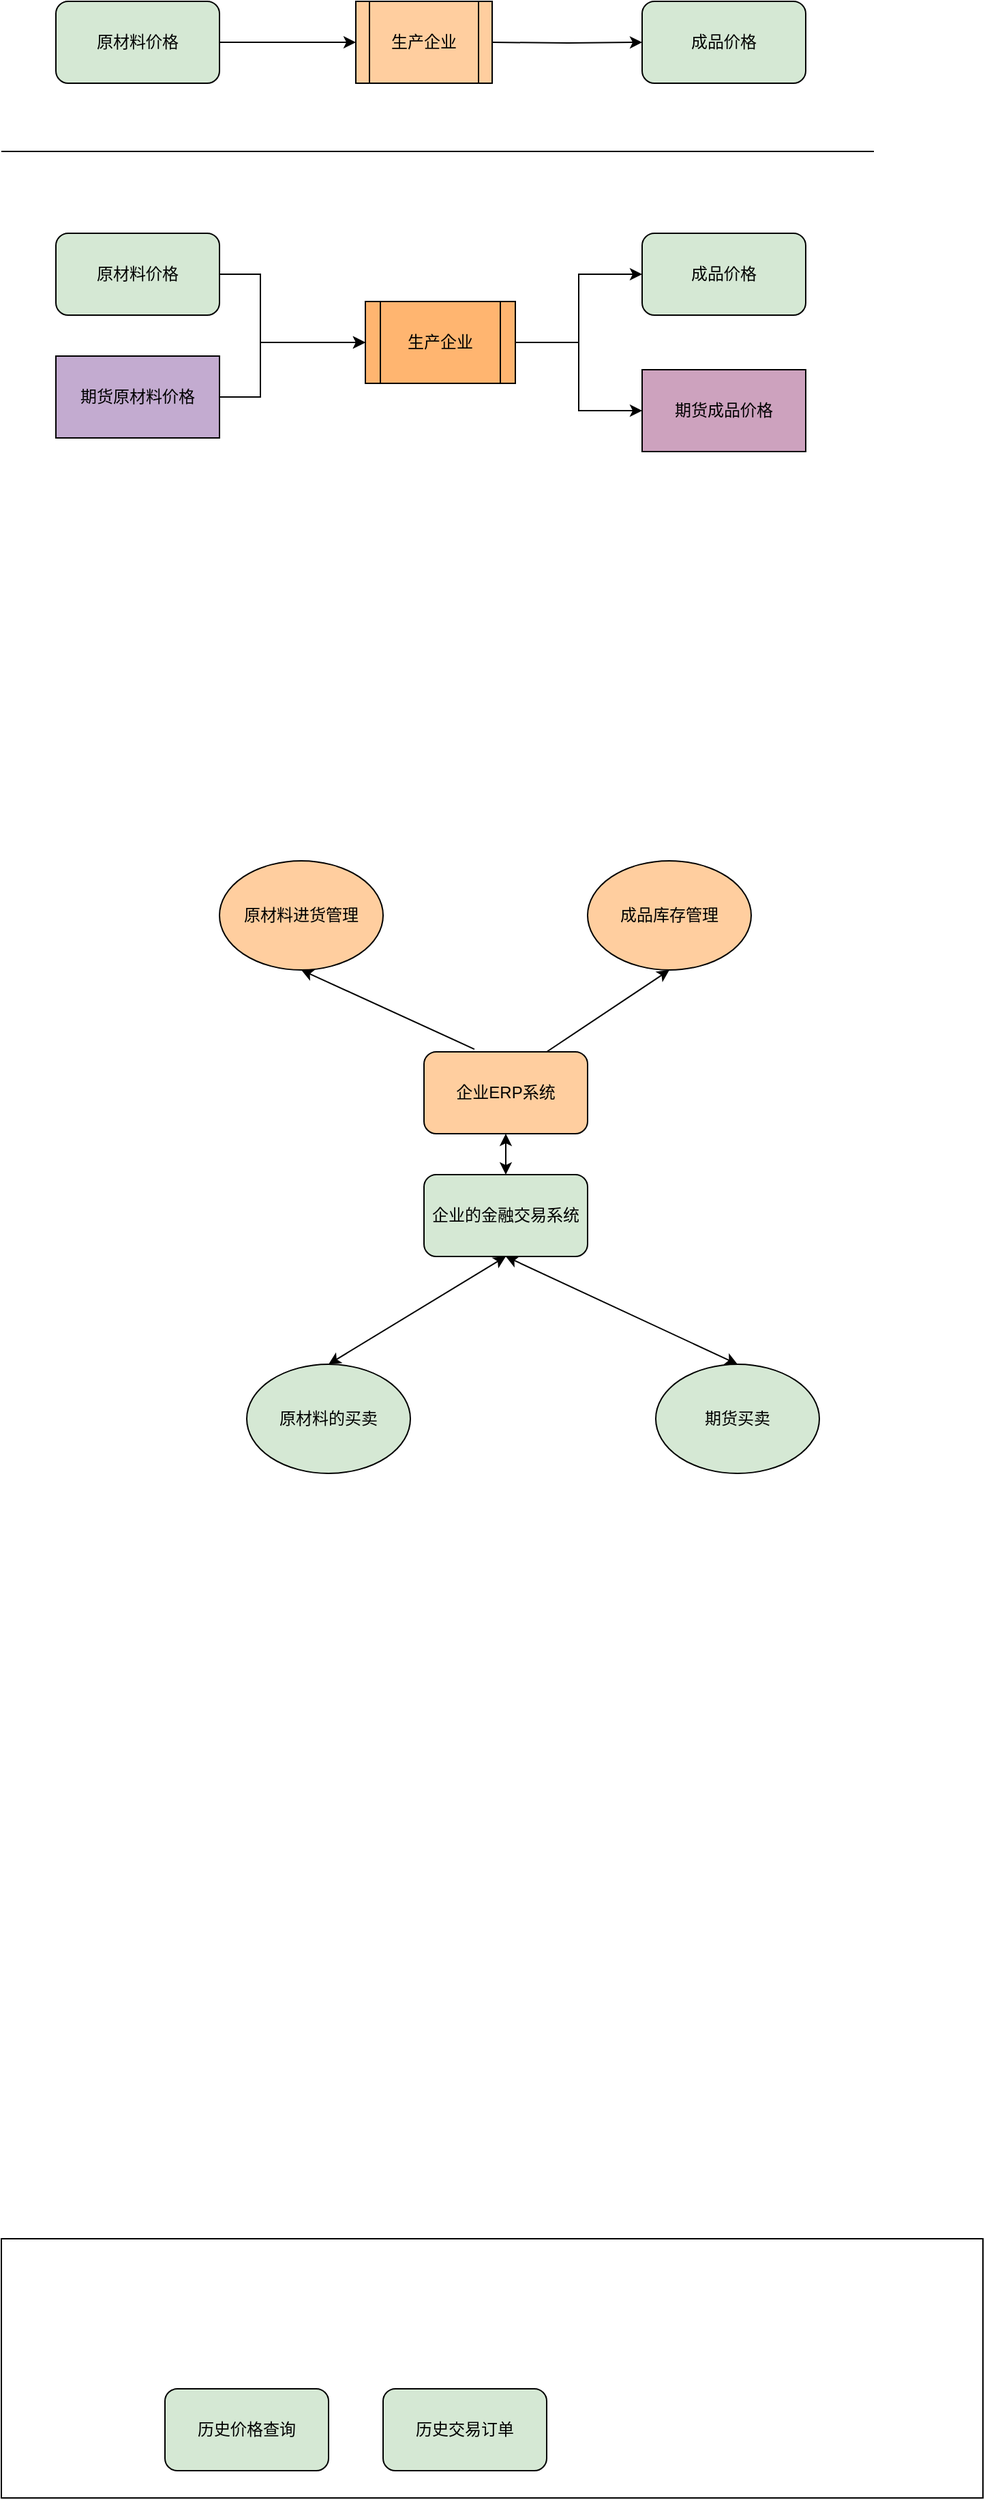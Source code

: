 <mxfile version="10.8.0" type="github"><diagram id="7o7ReF6YEls037SwQ5LS" name="Page-1"><mxGraphModel dx="1158" dy="614" grid="1" gridSize="10" guides="1" tooltips="1" connect="1" arrows="1" fold="1" page="1" pageScale="1" pageWidth="827" pageHeight="1169" math="0" shadow="0"><root><mxCell id="0"/><mxCell id="1" parent="0"/><mxCell id="VMzP-jq-7ChJDkjhJJTq-29" value="" style="rounded=0;whiteSpace=wrap;html=1;fillColor=#FFFFFF;" vertex="1" parent="1"><mxGeometry x="40" y="1810" width="720" height="190" as="geometry"/></mxCell><mxCell id="pUxB87T5R868vP6XW2k0-5" value="" style="edgeStyle=orthogonalEdgeStyle;rounded=0;orthogonalLoop=1;jettySize=auto;html=1;entryX=0;entryY=0.5;entryDx=0;entryDy=0;" parent="1" source="pUxB87T5R868vP6XW2k0-2" edge="1" target="pUxB87T5R868vP6XW2k0-9"><mxGeometry relative="1" as="geometry"><mxPoint x="280" y="200" as="targetPoint"/></mxGeometry></mxCell><mxCell id="pUxB87T5R868vP6XW2k0-2" value="原材料价格" style="rounded=1;whiteSpace=wrap;html=1;fillColor=#D5E8D4;" parent="1" vertex="1"><mxGeometry x="80" y="170" width="120" height="60" as="geometry"/></mxCell><mxCell id="pUxB87T5R868vP6XW2k0-7" value="" style="edgeStyle=orthogonalEdgeStyle;rounded=0;orthogonalLoop=1;jettySize=auto;html=1;" parent="1" target="pUxB87T5R868vP6XW2k0-6" edge="1"><mxGeometry relative="1" as="geometry"><mxPoint x="400" y="200" as="sourcePoint"/></mxGeometry></mxCell><mxCell id="pUxB87T5R868vP6XW2k0-6" value="成品价格" style="rounded=1;whiteSpace=wrap;html=1;fillColor=#D5E8D4;" parent="1" vertex="1"><mxGeometry x="510" y="170" width="120" height="60" as="geometry"/></mxCell><mxCell id="pUxB87T5R868vP6XW2k0-8" value="" style="endArrow=none;html=1;" parent="1" edge="1"><mxGeometry width="50" height="50" relative="1" as="geometry"><mxPoint x="40" y="280" as="sourcePoint"/><mxPoint x="680" y="280" as="targetPoint"/></mxGeometry></mxCell><mxCell id="pUxB87T5R868vP6XW2k0-9" value="生产企业" style="shape=process;whiteSpace=wrap;html=1;backgroundOutline=1;fillColor=#FFCE9F;" parent="1" vertex="1"><mxGeometry x="300" y="170" width="100" height="60" as="geometry"/></mxCell><mxCell id="VMzP-jq-7ChJDkjhJJTq-1" value="" style="edgeStyle=orthogonalEdgeStyle;rounded=0;orthogonalLoop=1;jettySize=auto;html=1;entryX=0;entryY=0.5;entryDx=0;entryDy=0;" edge="1" parent="1" source="VMzP-jq-7ChJDkjhJJTq-2" target="VMzP-jq-7ChJDkjhJJTq-5"><mxGeometry relative="1" as="geometry"><mxPoint x="280" y="370" as="targetPoint"/><Array as="points"><mxPoint x="230" y="370"/><mxPoint x="230" y="420"/></Array></mxGeometry></mxCell><mxCell id="VMzP-jq-7ChJDkjhJJTq-2" value="原材料价格" style="rounded=1;whiteSpace=wrap;html=1;fillColor=#D5E8D4;" vertex="1" parent="1"><mxGeometry x="80" y="340" width="120" height="60" as="geometry"/></mxCell><mxCell id="VMzP-jq-7ChJDkjhJJTq-3" value="" style="edgeStyle=orthogonalEdgeStyle;rounded=0;orthogonalLoop=1;jettySize=auto;html=1;exitX=1;exitY=0.5;exitDx=0;exitDy=0;" edge="1" parent="1" target="VMzP-jq-7ChJDkjhJJTq-4" source="VMzP-jq-7ChJDkjhJJTq-5"><mxGeometry relative="1" as="geometry"><mxPoint x="400" y="370" as="sourcePoint"/></mxGeometry></mxCell><mxCell id="VMzP-jq-7ChJDkjhJJTq-4" value="成品价格" style="rounded=1;whiteSpace=wrap;html=1;fillColor=#D5E8D4;" vertex="1" parent="1"><mxGeometry x="510" y="340" width="120" height="60" as="geometry"/></mxCell><mxCell id="VMzP-jq-7ChJDkjhJJTq-5" value="生产企业" style="shape=process;whiteSpace=wrap;html=1;backgroundOutline=1;fillColor=#FFB570;" vertex="1" parent="1"><mxGeometry x="307" y="390" width="110" height="60" as="geometry"/></mxCell><mxCell id="VMzP-jq-7ChJDkjhJJTq-10" value="" style="edgeStyle=orthogonalEdgeStyle;rounded=0;orthogonalLoop=1;jettySize=auto;html=1;entryX=0;entryY=0.5;entryDx=0;entryDy=0;" edge="1" parent="1" source="VMzP-jq-7ChJDkjhJJTq-6" target="VMzP-jq-7ChJDkjhJJTq-5"><mxGeometry relative="1" as="geometry"><mxPoint x="270" y="370" as="targetPoint"/><Array as="points"><mxPoint x="230" y="460"/><mxPoint x="230" y="420"/></Array></mxGeometry></mxCell><mxCell id="VMzP-jq-7ChJDkjhJJTq-6" value="期货原材料价格" style="rounded=0;whiteSpace=wrap;html=1;fillColor=#C3ABD0;" vertex="1" parent="1"><mxGeometry x="80" y="430" width="120" height="60" as="geometry"/></mxCell><mxCell id="VMzP-jq-7ChJDkjhJJTq-7" value="期货成品价格" style="rounded=0;whiteSpace=wrap;html=1;fillColor=#CDA2BE;" vertex="1" parent="1"><mxGeometry x="510" y="440" width="120" height="60" as="geometry"/></mxCell><mxCell id="VMzP-jq-7ChJDkjhJJTq-11" value="" style="edgeStyle=orthogonalEdgeStyle;rounded=0;orthogonalLoop=1;jettySize=auto;html=1;exitX=1;exitY=0.5;exitDx=0;exitDy=0;entryX=0;entryY=0.5;entryDx=0;entryDy=0;" edge="1" parent="1" source="VMzP-jq-7ChJDkjhJJTq-5" target="VMzP-jq-7ChJDkjhJJTq-7"><mxGeometry relative="1" as="geometry"><mxPoint x="410" y="430" as="sourcePoint"/><mxPoint x="520" y="380" as="targetPoint"/></mxGeometry></mxCell><mxCell id="VMzP-jq-7ChJDkjhJJTq-14" value="企业ERP系统" style="rounded=1;whiteSpace=wrap;html=1;fillColor=#FFCE9F;" vertex="1" parent="1"><mxGeometry x="350" y="940" width="120" height="60" as="geometry"/></mxCell><mxCell id="VMzP-jq-7ChJDkjhJJTq-15" value="企业的金融交易系统" style="rounded=1;whiteSpace=wrap;html=1;fillColor=#D5E8D4;" vertex="1" parent="1"><mxGeometry x="350" y="1030" width="120" height="60" as="geometry"/></mxCell><mxCell id="VMzP-jq-7ChJDkjhJJTq-16" value="原材料进货管理" style="ellipse;whiteSpace=wrap;html=1;fillColor=#FFCE9F;" vertex="1" parent="1"><mxGeometry x="200" y="800" width="120" height="80" as="geometry"/></mxCell><mxCell id="VMzP-jq-7ChJDkjhJJTq-17" value="成品库存管理" style="ellipse;whiteSpace=wrap;html=1;fillColor=#FFCE9F;" vertex="1" parent="1"><mxGeometry x="470" y="800" width="120" height="80" as="geometry"/></mxCell><mxCell id="VMzP-jq-7ChJDkjhJJTq-18" value="" style="endArrow=classic;html=1;entryX=0.5;entryY=1;entryDx=0;entryDy=0;exitX=0.308;exitY=-0.033;exitDx=0;exitDy=0;exitPerimeter=0;" edge="1" parent="1" source="VMzP-jq-7ChJDkjhJJTq-14" target="VMzP-jq-7ChJDkjhJJTq-16"><mxGeometry width="50" height="50" relative="1" as="geometry"><mxPoint x="190" y="980" as="sourcePoint"/><mxPoint x="240" y="930" as="targetPoint"/></mxGeometry></mxCell><mxCell id="VMzP-jq-7ChJDkjhJJTq-19" value="" style="endArrow=classic;html=1;entryX=0.5;entryY=1;entryDx=0;entryDy=0;exitX=0.75;exitY=0;exitDx=0;exitDy=0;" edge="1" parent="1" source="VMzP-jq-7ChJDkjhJJTq-14" target="VMzP-jq-7ChJDkjhJJTq-17"><mxGeometry width="50" height="50" relative="1" as="geometry"><mxPoint x="40" y="1130" as="sourcePoint"/><mxPoint x="90" y="1080" as="targetPoint"/></mxGeometry></mxCell><mxCell id="VMzP-jq-7ChJDkjhJJTq-21" value="原材料的买卖" style="ellipse;whiteSpace=wrap;html=1;fillColor=#D5E8D4;" vertex="1" parent="1"><mxGeometry x="220" y="1169" width="120" height="80" as="geometry"/></mxCell><mxCell id="VMzP-jq-7ChJDkjhJJTq-22" value="期货买卖" style="ellipse;whiteSpace=wrap;html=1;fillColor=#D5E8D4;" vertex="1" parent="1"><mxGeometry x="520" y="1169" width="120" height="80" as="geometry"/></mxCell><mxCell id="VMzP-jq-7ChJDkjhJJTq-23" value="" style="endArrow=classic;startArrow=classic;html=1;exitX=0.5;exitY=0;exitDx=0;exitDy=0;" edge="1" parent="1" source="VMzP-jq-7ChJDkjhJJTq-15"><mxGeometry width="50" height="50" relative="1" as="geometry"><mxPoint x="120" y="1150" as="sourcePoint"/><mxPoint x="410" y="1000" as="targetPoint"/></mxGeometry></mxCell><mxCell id="VMzP-jq-7ChJDkjhJJTq-26" value="" style="endArrow=classic;startArrow=classic;html=1;entryX=0.5;entryY=1;entryDx=0;entryDy=0;exitX=0.5;exitY=0;exitDx=0;exitDy=0;" edge="1" parent="1" source="VMzP-jq-7ChJDkjhJJTq-21" target="VMzP-jq-7ChJDkjhJJTq-15"><mxGeometry width="50" height="50" relative="1" as="geometry"><mxPoint x="360" y="1150" as="sourcePoint"/><mxPoint x="410" y="1100" as="targetPoint"/></mxGeometry></mxCell><mxCell id="VMzP-jq-7ChJDkjhJJTq-27" value="" style="endArrow=classic;startArrow=classic;html=1;exitX=0.5;exitY=0;exitDx=0;exitDy=0;" edge="1" parent="1" source="VMzP-jq-7ChJDkjhJJTq-22"><mxGeometry width="50" height="50" relative="1" as="geometry"><mxPoint x="40" y="1320" as="sourcePoint"/><mxPoint x="410" y="1090" as="targetPoint"/></mxGeometry></mxCell><mxCell id="VMzP-jq-7ChJDkjhJJTq-28" value="历史价格查询" style="rounded=1;whiteSpace=wrap;html=1;fillColor=#D5E8D4;" vertex="1" parent="1"><mxGeometry x="160" y="1920" width="120" height="60" as="geometry"/></mxCell><mxCell id="VMzP-jq-7ChJDkjhJJTq-30" value="历史交易订单" style="rounded=1;whiteSpace=wrap;html=1;fillColor=#D5E8D4;" vertex="1" parent="1"><mxGeometry x="320" y="1920" width="120" height="60" as="geometry"/></mxCell></root></mxGraphModel></diagram></mxfile>